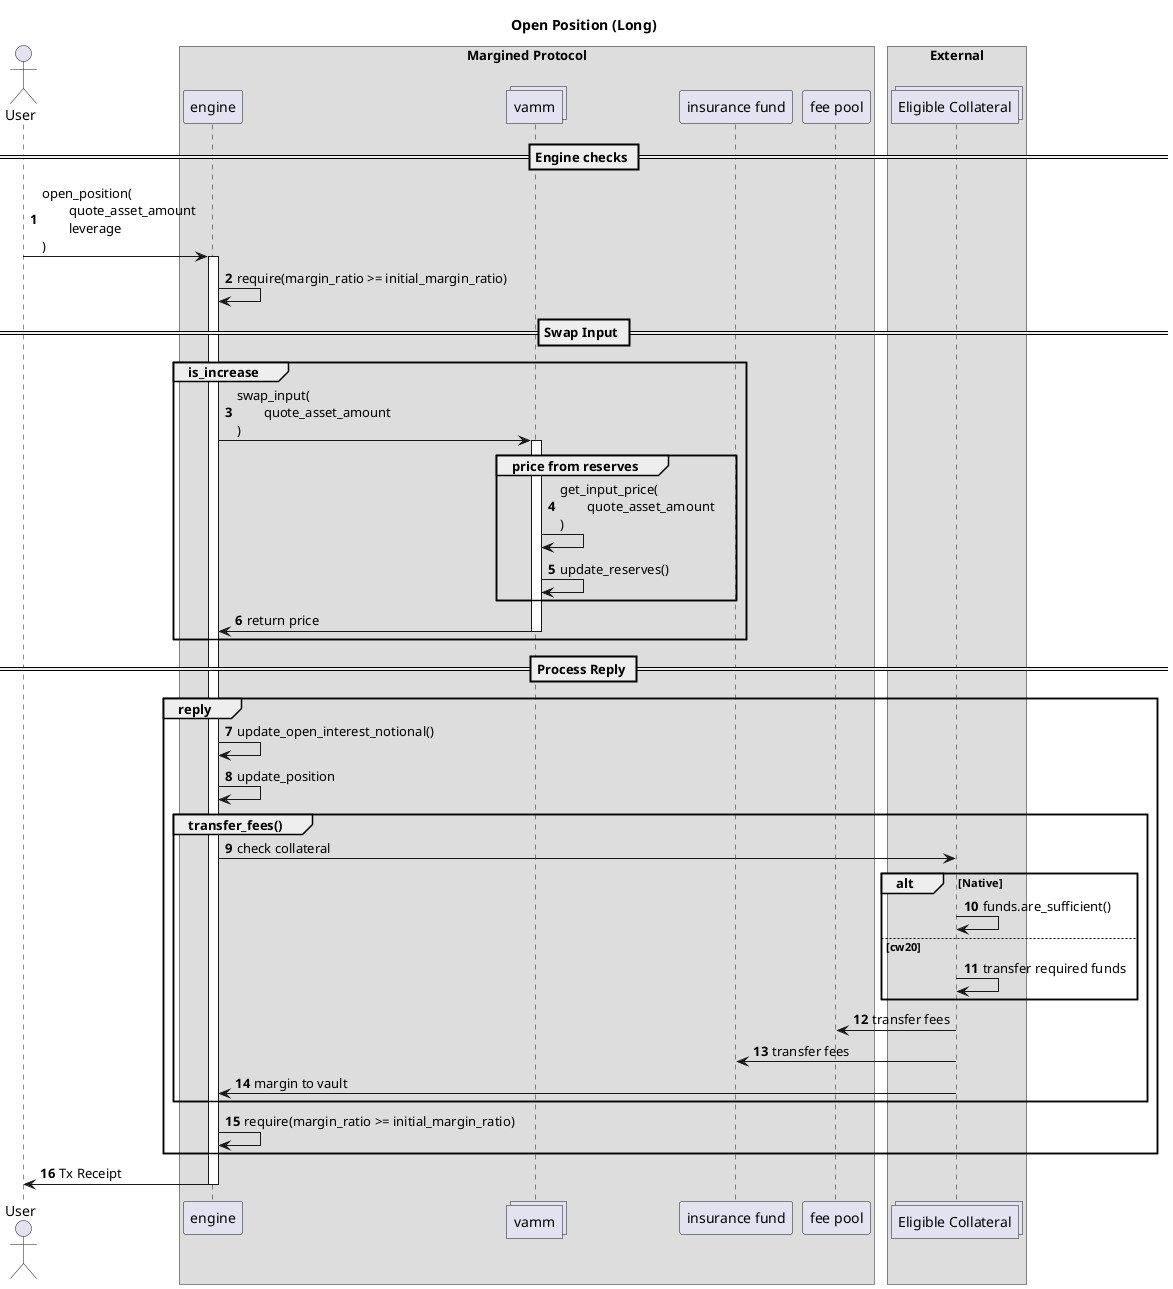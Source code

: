 @startuml
autonumber
actor User    

box "Margined Protocol" 
    participant engine    
    collections vamm     
    participant "insurance fund" as insurance    
    participant "fee pool" as pool    
end box

box "External"
    collections "Eligible Collateral" as token
end box


title Open Position (Long)

== Engine checks ==

User -> engine : open_position(\n\tquote_asset_amount\n\tleverage\n)
activate engine

engine -> engine : require(margin_ratio >= initial_margin_ratio)

== Swap Input ==

Group is_increase
    engine -> vamm : swap_input(\n\tquote_asset_amount\n)
    activate vamm

    Group price from reserves
        vamm -> vamm: get_input_price(\n\tquote_asset_amount\n)
        vamm -> vamm: update_reserves()
    end
    
    vamm -> engine: return price
    deactivate vamm
end

== Process Reply ==
Group reply

    engine -> engine: update_open_interest_notional()
    engine -> engine: update_position

    Group transfer_fees()
        engine -> token : check collateral
        alt Native
            token -> token : funds.are_sufficient()
        else cw20
            token -> token : transfer required funds
        end
        token -> pool : transfer fees
        token -> insurance : transfer fees
        token -> engine : margin to vault
    end 

    engine -> engine: require(margin_ratio >= initial_margin_ratio)

end

engine -> User : Tx Receipt
deactivate engine

@enduml
